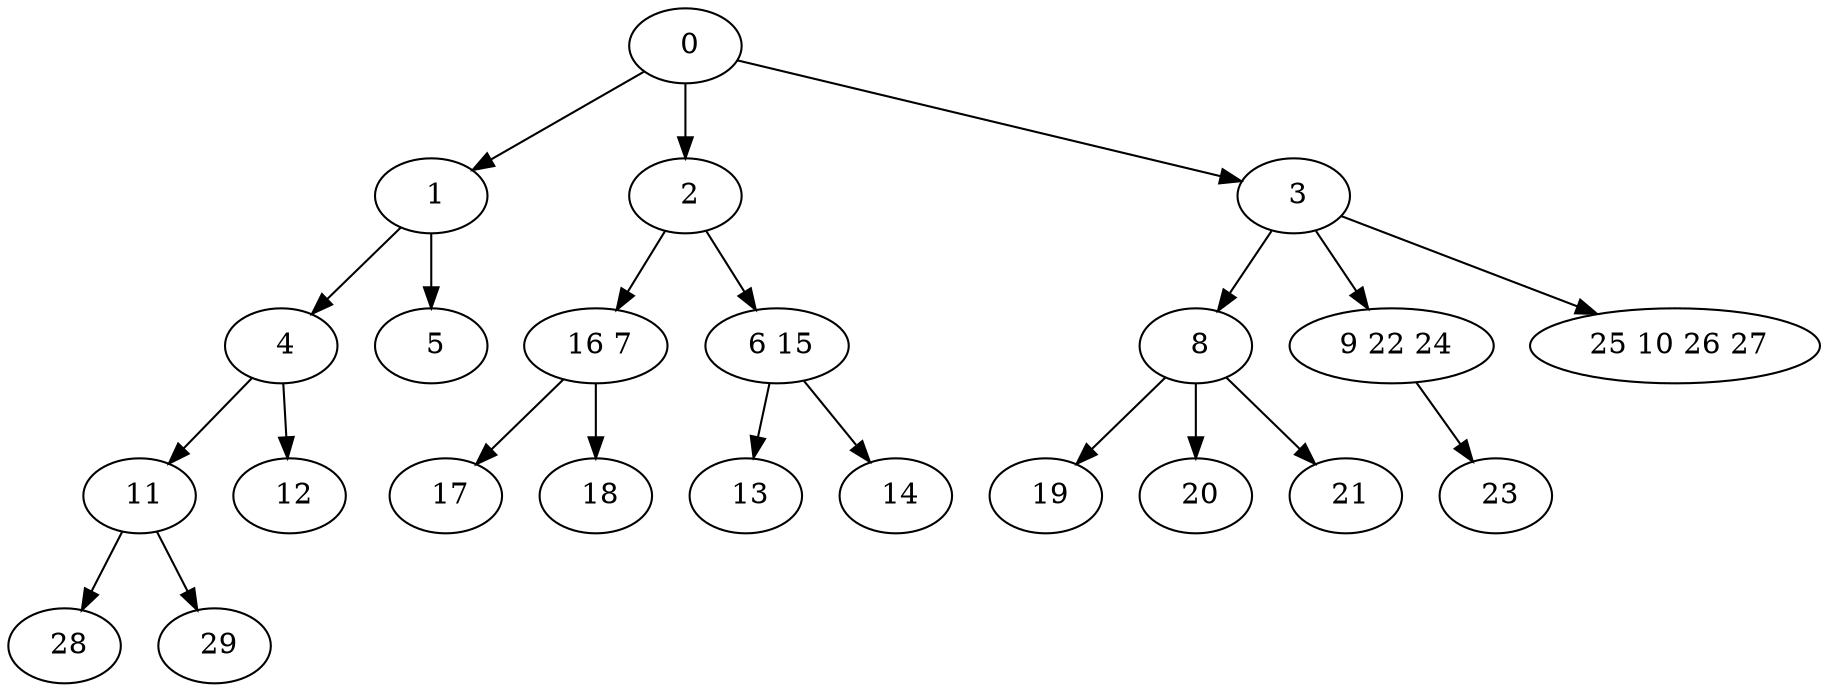 digraph mytree {
" 0" -> " 1";
" 0" -> " 2";
" 0" -> " 3";
" 1" -> " 4";
" 1" -> " 5";
" 2" -> " 16 7";
" 2" -> " 6 15";
" 4" -> " 11";
" 4" -> " 12";
" 5";
" 16 7" -> " 17";
" 16 7" -> " 18";
" 17";
" 6 15" -> " 13";
" 6 15" -> " 14";
" 3" -> " 8";
" 3" -> " 9 22 24";
" 3" -> " 25 10 26 27";
" 8" -> " 19";
" 8" -> " 20";
" 8" -> " 21";
" 9 22 24" -> " 23";
" 25 10 26 27";
" 11" -> " 28";
" 11" -> " 29";
" 12";
" 19";
" 20";
" 21";
" 23";
" 28";
" 29";
" 18";
" 13";
" 14";
}
